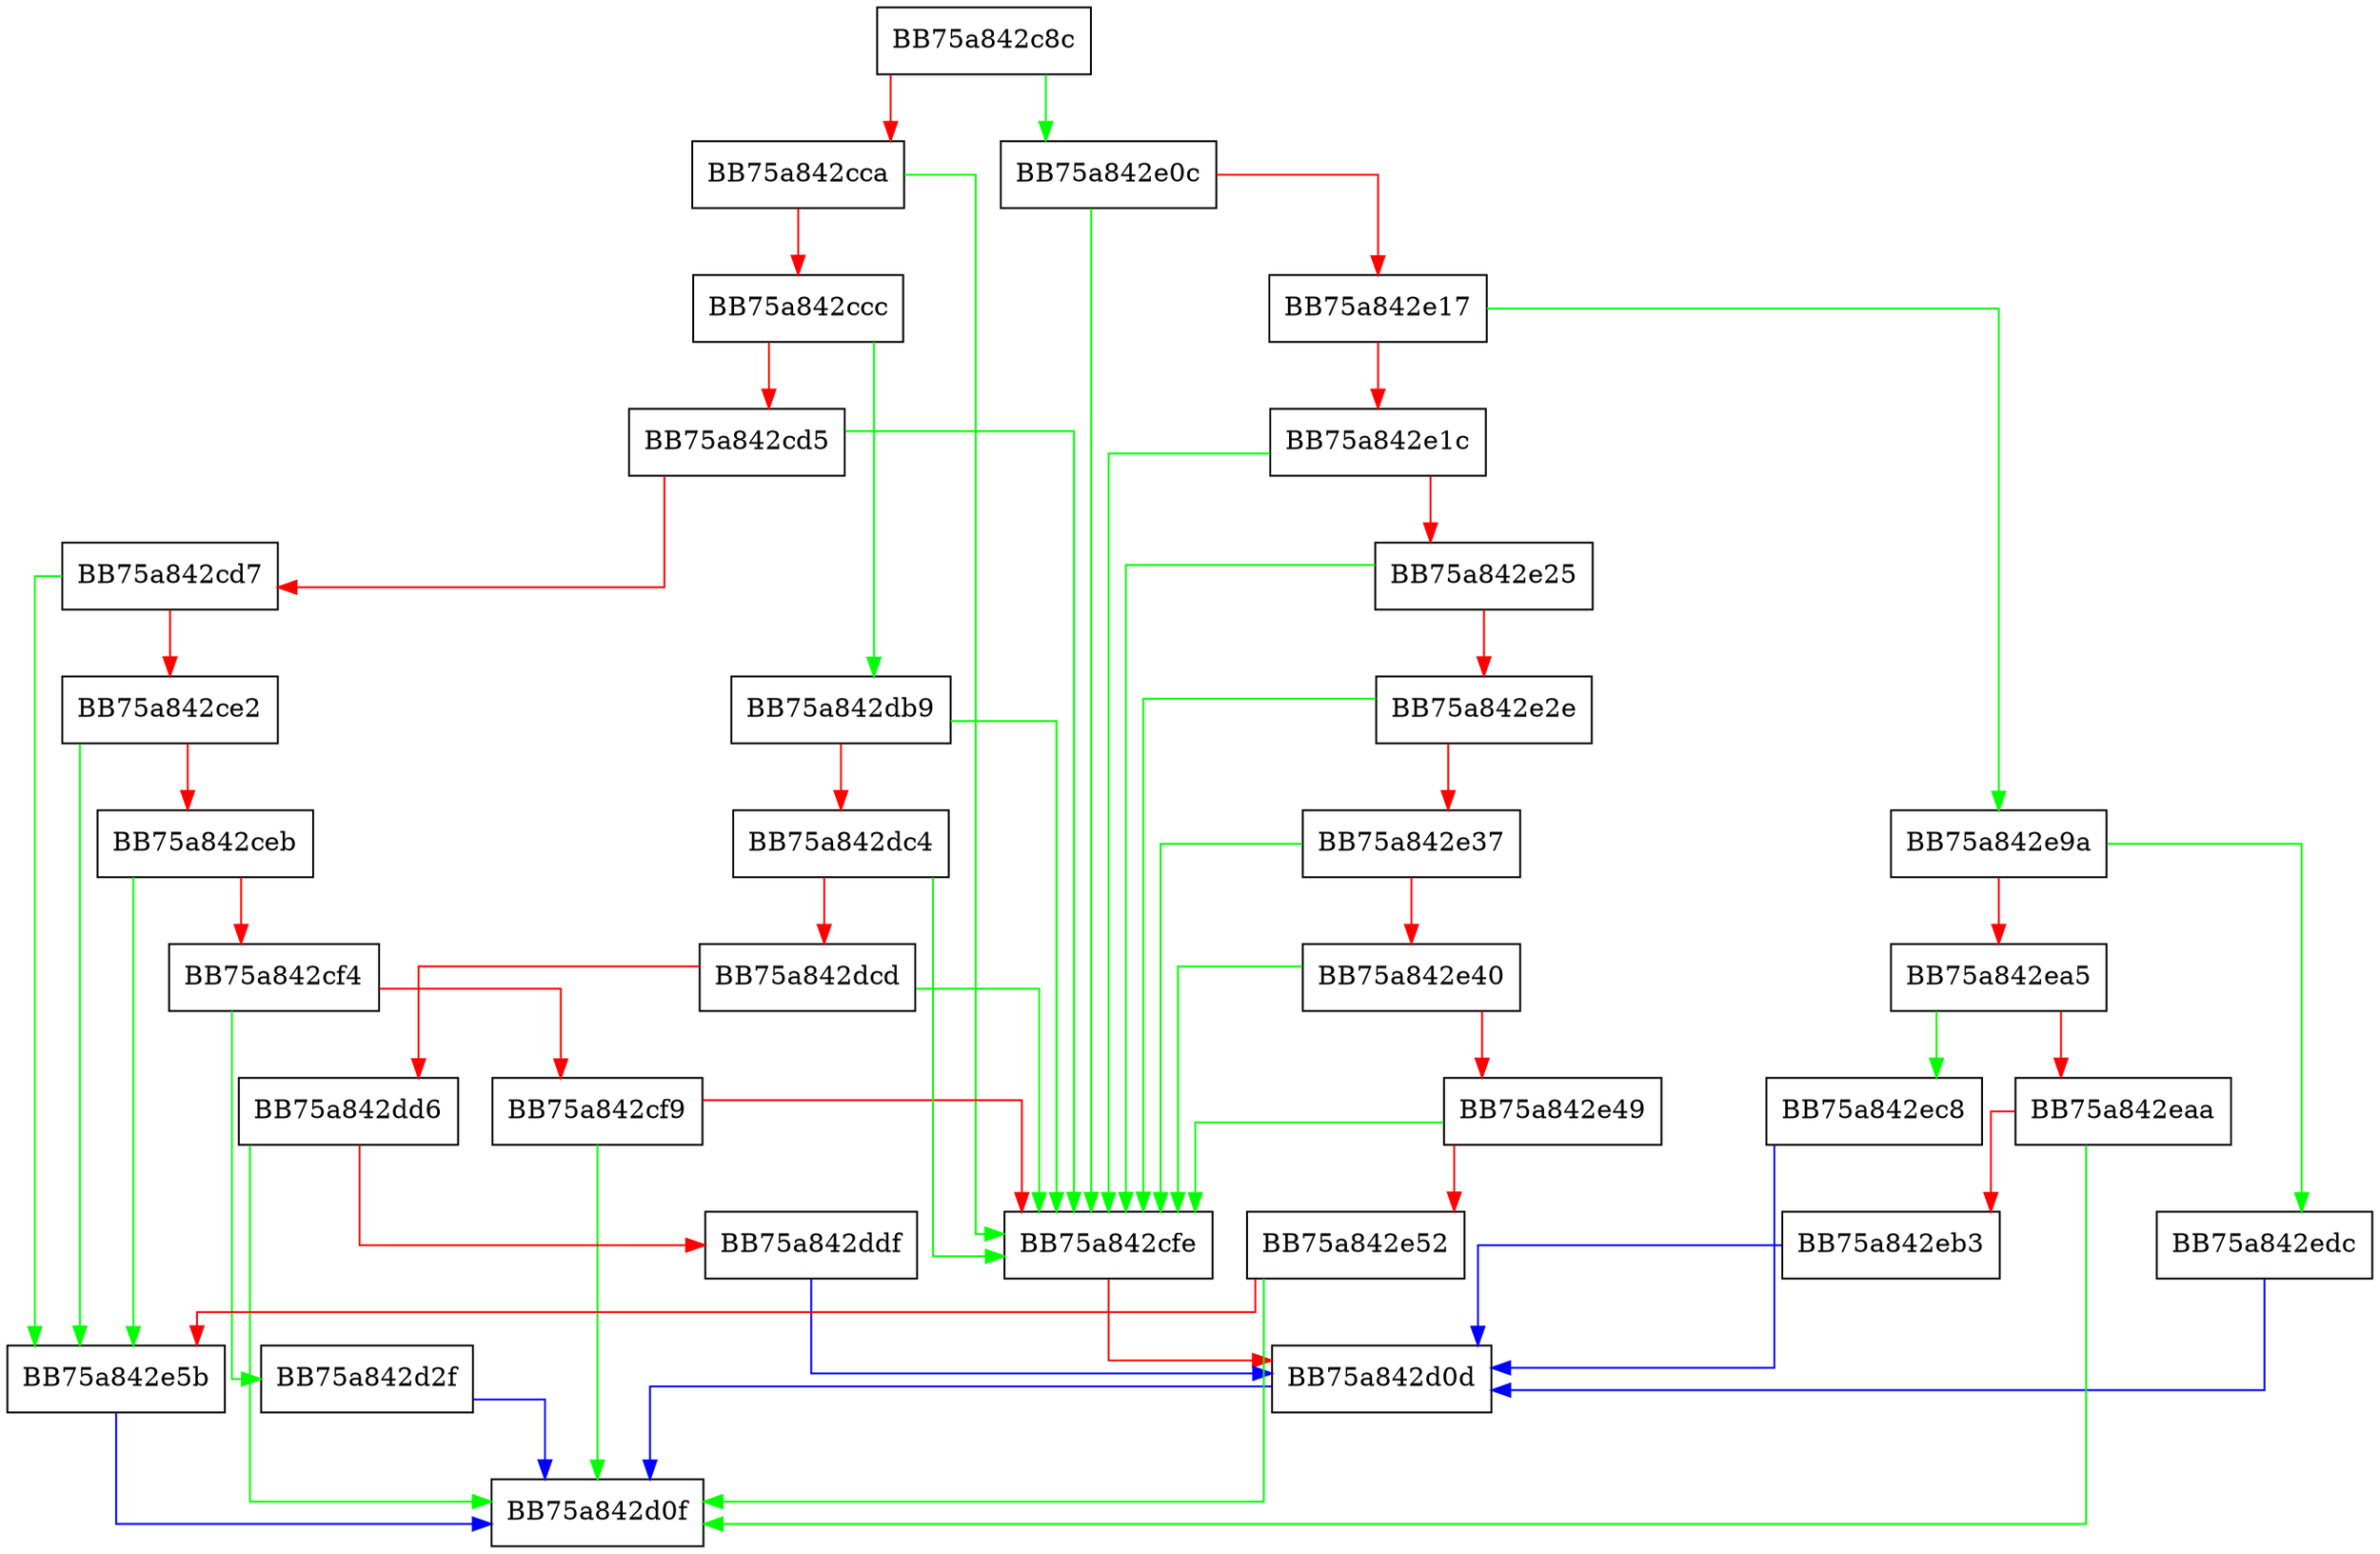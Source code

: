 digraph ProcessSingleResource {
  node [shape="box"];
  graph [splines=ortho];
  BB75a842c8c -> BB75a842e0c [color="green"];
  BB75a842c8c -> BB75a842cca [color="red"];
  BB75a842cca -> BB75a842cfe [color="green"];
  BB75a842cca -> BB75a842ccc [color="red"];
  BB75a842ccc -> BB75a842db9 [color="green"];
  BB75a842ccc -> BB75a842cd5 [color="red"];
  BB75a842cd5 -> BB75a842cfe [color="green"];
  BB75a842cd5 -> BB75a842cd7 [color="red"];
  BB75a842cd7 -> BB75a842e5b [color="green"];
  BB75a842cd7 -> BB75a842ce2 [color="red"];
  BB75a842ce2 -> BB75a842e5b [color="green"];
  BB75a842ce2 -> BB75a842ceb [color="red"];
  BB75a842ceb -> BB75a842e5b [color="green"];
  BB75a842ceb -> BB75a842cf4 [color="red"];
  BB75a842cf4 -> BB75a842d2f [color="green"];
  BB75a842cf4 -> BB75a842cf9 [color="red"];
  BB75a842cf9 -> BB75a842d0f [color="green"];
  BB75a842cf9 -> BB75a842cfe [color="red"];
  BB75a842cfe -> BB75a842d0d [color="red"];
  BB75a842d0d -> BB75a842d0f [color="blue"];
  BB75a842d2f -> BB75a842d0f [color="blue"];
  BB75a842db9 -> BB75a842cfe [color="green"];
  BB75a842db9 -> BB75a842dc4 [color="red"];
  BB75a842dc4 -> BB75a842cfe [color="green"];
  BB75a842dc4 -> BB75a842dcd [color="red"];
  BB75a842dcd -> BB75a842cfe [color="green"];
  BB75a842dcd -> BB75a842dd6 [color="red"];
  BB75a842dd6 -> BB75a842d0f [color="green"];
  BB75a842dd6 -> BB75a842ddf [color="red"];
  BB75a842ddf -> BB75a842d0d [color="blue"];
  BB75a842e0c -> BB75a842cfe [color="green"];
  BB75a842e0c -> BB75a842e17 [color="red"];
  BB75a842e17 -> BB75a842e9a [color="green"];
  BB75a842e17 -> BB75a842e1c [color="red"];
  BB75a842e1c -> BB75a842cfe [color="green"];
  BB75a842e1c -> BB75a842e25 [color="red"];
  BB75a842e25 -> BB75a842cfe [color="green"];
  BB75a842e25 -> BB75a842e2e [color="red"];
  BB75a842e2e -> BB75a842cfe [color="green"];
  BB75a842e2e -> BB75a842e37 [color="red"];
  BB75a842e37 -> BB75a842cfe [color="green"];
  BB75a842e37 -> BB75a842e40 [color="red"];
  BB75a842e40 -> BB75a842cfe [color="green"];
  BB75a842e40 -> BB75a842e49 [color="red"];
  BB75a842e49 -> BB75a842cfe [color="green"];
  BB75a842e49 -> BB75a842e52 [color="red"];
  BB75a842e52 -> BB75a842d0f [color="green"];
  BB75a842e52 -> BB75a842e5b [color="red"];
  BB75a842e5b -> BB75a842d0f [color="blue"];
  BB75a842e9a -> BB75a842edc [color="green"];
  BB75a842e9a -> BB75a842ea5 [color="red"];
  BB75a842ea5 -> BB75a842ec8 [color="green"];
  BB75a842ea5 -> BB75a842eaa [color="red"];
  BB75a842eaa -> BB75a842d0f [color="green"];
  BB75a842eaa -> BB75a842eb3 [color="red"];
  BB75a842eb3 -> BB75a842d0d [color="blue"];
  BB75a842ec8 -> BB75a842d0d [color="blue"];
  BB75a842edc -> BB75a842d0d [color="blue"];
}